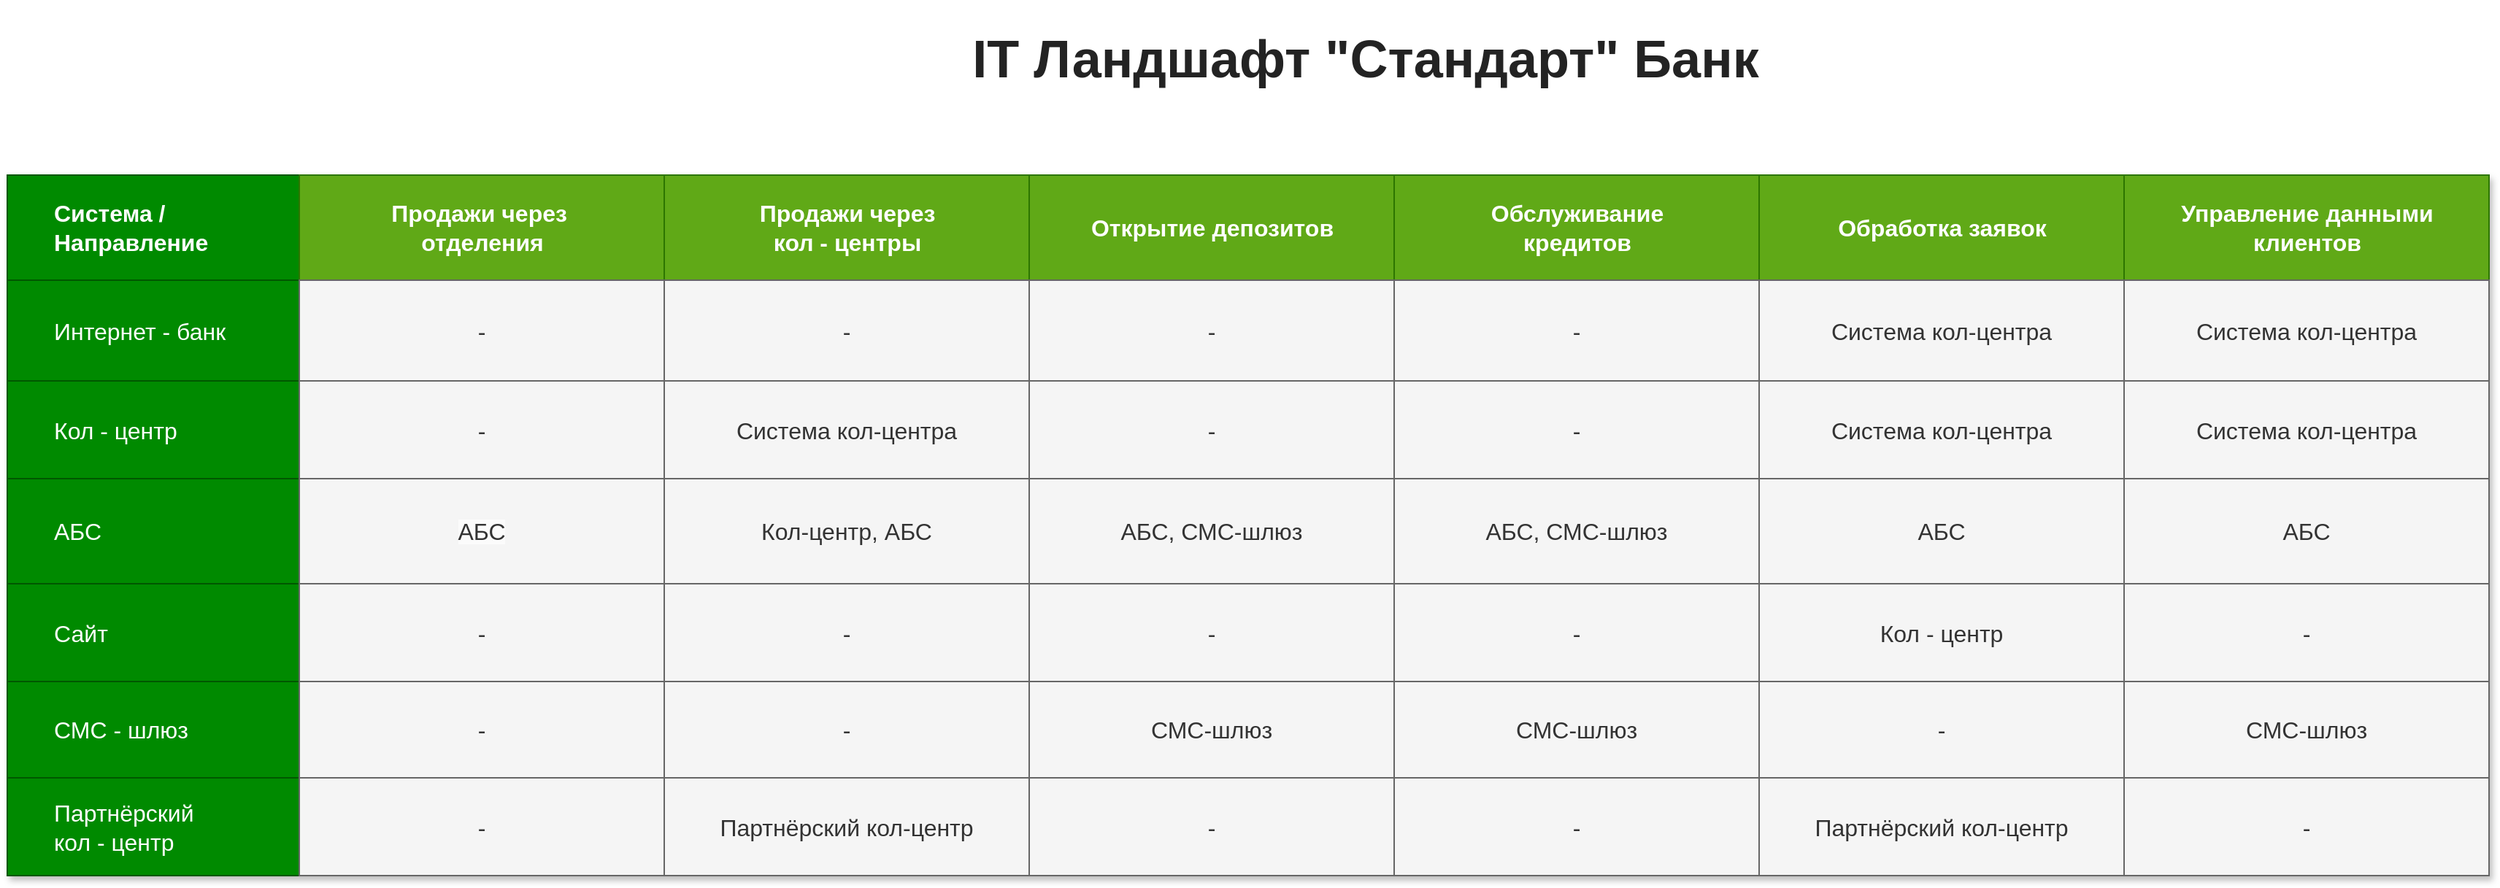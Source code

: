 <mxfile version="26.0.9">
  <diagram name="Page-1" id="2LeKWS0b3GTodiSkXCV_">
    <mxGraphModel dx="3130" dy="1482" grid="1" gridSize="10" guides="1" tooltips="1" connect="1" arrows="1" fold="1" page="1" pageScale="1" pageWidth="850" pageHeight="1100" background="none" math="0" shadow="0">
      <root>
        <mxCell id="0" />
        <mxCell id="1" parent="0" />
        <mxCell id="ZxNYm-U3u2m4h_A8D1ue-262" value="Assets" style="childLayout=tableLayout;recursiveResize=0;strokeColor=#98bf21;fillColor=#A7C942;shadow=1;align=center;verticalAlign=middle;fontFamily=Helvetica;fontSize=16;fontColor=default;autosize=0;noLabel=0;container=0;comic=0;treeFolding=0;fixedWidth=0;imageAspect=1;" parent="1" vertex="1">
          <mxGeometry x="-470" y="410" width="1700" height="480" as="geometry" />
        </mxCell>
        <mxCell id="ZxNYm-U3u2m4h_A8D1ue-263" style="shape=tableRow;horizontal=0;startSize=0;swimlaneHead=0;swimlaneBody=0;top=0;left=0;bottom=0;right=0;dropTarget=0;collapsible=0;recursiveResize=0;expand=0;fontStyle=0;strokeColor=inherit;fillColor=#ffffff;align=center;verticalAlign=middle;fontFamily=Helvetica;fontSize=16;fontColor=default;" parent="ZxNYm-U3u2m4h_A8D1ue-262" vertex="1">
          <mxGeometry width="1700" height="72" as="geometry" />
        </mxCell>
        <mxCell id="ZxNYm-U3u2m4h_A8D1ue-264" value="Система /&amp;nbsp;&lt;div&gt;Направление&lt;/div&gt;" style="connectable=0;recursiveResize=0;strokeColor=#005700;fillColor=#008a00;align=left;fontStyle=1;html=1;verticalAlign=middle;fontFamily=Helvetica;fontSize=16;spacingLeft=30;fontColor=#ffffff;" parent="ZxNYm-U3u2m4h_A8D1ue-263" vertex="1">
          <mxGeometry width="200" height="72" as="geometry">
            <mxRectangle width="200" height="72" as="alternateBounds" />
          </mxGeometry>
        </mxCell>
        <mxCell id="ZxNYm-U3u2m4h_A8D1ue-265" value="Продажи через&amp;nbsp;&lt;div&gt;отделения&lt;/div&gt;" style="connectable=0;recursiveResize=0;strokeColor=#2D7600;fillColor=#60a917;align=center;fontStyle=1;html=1;verticalAlign=middle;fontFamily=Helvetica;fontSize=16;fontColor=#ffffff;" parent="ZxNYm-U3u2m4h_A8D1ue-263" vertex="1">
          <mxGeometry x="200" width="250" height="72" as="geometry">
            <mxRectangle width="250" height="72" as="alternateBounds" />
          </mxGeometry>
        </mxCell>
        <mxCell id="ZxNYm-U3u2m4h_A8D1ue-266" value="Продажи через&lt;div&gt;кол - центры&lt;/div&gt;" style="connectable=0;recursiveResize=0;strokeColor=#2D7600;fillColor=#60a917;align=center;fontStyle=1;html=1;verticalAlign=middle;fontFamily=Helvetica;fontSize=16;fontColor=#ffffff;" parent="ZxNYm-U3u2m4h_A8D1ue-263" vertex="1">
          <mxGeometry x="450" width="250" height="72" as="geometry">
            <mxRectangle width="250" height="72" as="alternateBounds" />
          </mxGeometry>
        </mxCell>
        <mxCell id="ZxNYm-U3u2m4h_A8D1ue-283" value="Открытие депозитов" style="connectable=0;recursiveResize=0;strokeColor=#2D7600;fillColor=#60a917;align=center;fontStyle=1;html=1;verticalAlign=middle;fontFamily=Helvetica;fontSize=16;fontColor=#ffffff;" parent="ZxNYm-U3u2m4h_A8D1ue-263" vertex="1">
          <mxGeometry x="700" width="250" height="72" as="geometry">
            <mxRectangle width="250" height="72" as="alternateBounds" />
          </mxGeometry>
        </mxCell>
        <mxCell id="ZxNYm-U3u2m4h_A8D1ue-310" value="Обслуживание&lt;div&gt;кредитов&lt;/div&gt;" style="connectable=0;recursiveResize=0;strokeColor=#2D7600;fillColor=#60a917;align=center;fontStyle=1;html=1;verticalAlign=middle;fontFamily=Helvetica;fontSize=16;fontColor=#ffffff;" parent="ZxNYm-U3u2m4h_A8D1ue-263" vertex="1">
          <mxGeometry x="950" width="250" height="72" as="geometry">
            <mxRectangle width="250" height="72" as="alternateBounds" />
          </mxGeometry>
        </mxCell>
        <mxCell id="ZxNYm-U3u2m4h_A8D1ue-324" value="Обработка заявок" style="connectable=0;recursiveResize=0;strokeColor=#2D7600;fillColor=#60a917;align=center;fontStyle=1;html=1;verticalAlign=middle;fontFamily=Helvetica;fontSize=16;fontColor=#ffffff;" parent="ZxNYm-U3u2m4h_A8D1ue-263" vertex="1">
          <mxGeometry x="1200" width="250" height="72" as="geometry">
            <mxRectangle width="250" height="72" as="alternateBounds" />
          </mxGeometry>
        </mxCell>
        <mxCell id="ZxNYm-U3u2m4h_A8D1ue-317" value="Управление данными&lt;div&gt;клиентов&lt;/div&gt;" style="connectable=0;recursiveResize=0;strokeColor=#2D7600;fillColor=#60a917;align=center;fontStyle=1;html=1;verticalAlign=middle;fontFamily=Helvetica;fontSize=16;fontColor=#ffffff;" parent="ZxNYm-U3u2m4h_A8D1ue-263" vertex="1">
          <mxGeometry x="1450" width="250" height="72" as="geometry">
            <mxRectangle width="250" height="72" as="alternateBounds" />
          </mxGeometry>
        </mxCell>
        <mxCell id="ZxNYm-U3u2m4h_A8D1ue-267" value="" style="shape=tableRow;horizontal=0;startSize=0;swimlaneHead=0;swimlaneBody=0;top=0;left=0;bottom=0;right=0;dropTarget=0;collapsible=0;recursiveResize=0;expand=0;fontStyle=0;strokeColor=inherit;fillColor=#ffffff;align=center;verticalAlign=middle;fontFamily=Helvetica;fontSize=16;fontColor=default;" parent="ZxNYm-U3u2m4h_A8D1ue-262" vertex="1">
          <mxGeometry y="72" width="1700" height="69" as="geometry" />
        </mxCell>
        <mxCell id="ZxNYm-U3u2m4h_A8D1ue-268" value="Интернет - банк" style="connectable=0;recursiveResize=0;strokeColor=#005700;fillColor=#008a00;align=left;whiteSpace=wrap;html=1;verticalAlign=middle;fontFamily=Helvetica;fontSize=16;labelBackgroundColor=none;shadow=0;spacingLeft=30;fontStyle=0;fontColor=#ffffff;" parent="ZxNYm-U3u2m4h_A8D1ue-267" vertex="1">
          <mxGeometry width="200" height="69" as="geometry">
            <mxRectangle width="200" height="69" as="alternateBounds" />
          </mxGeometry>
        </mxCell>
        <mxCell id="ZxNYm-U3u2m4h_A8D1ue-269" value="-" style="connectable=0;recursiveResize=0;strokeColor=#666666;fillColor=#f5f5f5;align=center;whiteSpace=wrap;html=1;verticalAlign=middle;fontFamily=Helvetica;fontSize=16;fontColor=#333333;labelBackgroundColor=none;" parent="ZxNYm-U3u2m4h_A8D1ue-267" vertex="1">
          <mxGeometry x="200" width="250" height="69" as="geometry">
            <mxRectangle width="250" height="69" as="alternateBounds" />
          </mxGeometry>
        </mxCell>
        <mxCell id="ZxNYm-U3u2m4h_A8D1ue-270" value="-" style="connectable=0;recursiveResize=0;strokeColor=#666666;fillColor=#f5f5f5;align=center;whiteSpace=wrap;html=1;verticalAlign=middle;fontFamily=Helvetica;fontSize=16;fontColor=#333333;labelBackgroundColor=none;" parent="ZxNYm-U3u2m4h_A8D1ue-267" vertex="1">
          <mxGeometry x="450" width="250" height="69" as="geometry">
            <mxRectangle width="250" height="69" as="alternateBounds" />
          </mxGeometry>
        </mxCell>
        <mxCell id="ZxNYm-U3u2m4h_A8D1ue-284" value="-" style="connectable=0;recursiveResize=0;strokeColor=#666666;fillColor=#f5f5f5;align=center;whiteSpace=wrap;html=1;verticalAlign=middle;fontFamily=Helvetica;fontSize=16;fontColor=#333333;labelBackgroundColor=none;" parent="ZxNYm-U3u2m4h_A8D1ue-267" vertex="1">
          <mxGeometry x="700" width="250" height="69" as="geometry">
            <mxRectangle width="250" height="69" as="alternateBounds" />
          </mxGeometry>
        </mxCell>
        <mxCell id="ZxNYm-U3u2m4h_A8D1ue-311" value="-" style="connectable=0;recursiveResize=0;strokeColor=#666666;fillColor=#f5f5f5;align=center;whiteSpace=wrap;html=1;verticalAlign=middle;fontFamily=Helvetica;fontSize=16;fontColor=#333333;labelBackgroundColor=none;" parent="ZxNYm-U3u2m4h_A8D1ue-267" vertex="1">
          <mxGeometry x="950" width="250" height="69" as="geometry">
            <mxRectangle width="250" height="69" as="alternateBounds" />
          </mxGeometry>
        </mxCell>
        <mxCell id="ZxNYm-U3u2m4h_A8D1ue-325" value="&lt;span style=&quot;color: rgb(51, 51, 51); font-family: Helvetica; font-size: 16px; font-style: normal; font-variant-ligatures: normal; font-variant-caps: normal; font-weight: 400; letter-spacing: normal; orphans: 2; text-align: center; text-indent: 0px; text-transform: none; widows: 2; word-spacing: 0px; -webkit-text-stroke-width: 0px; white-space: normal; text-decoration-thickness: initial; text-decoration-style: initial; text-decoration-color: initial; float: none; display: inline !important;&quot;&gt;Система кол-центра&lt;/span&gt;" style="connectable=0;recursiveResize=0;strokeColor=#666666;fillColor=#f5f5f5;align=center;whiteSpace=wrap;html=1;verticalAlign=middle;fontFamily=Helvetica;fontSize=16;fontColor=#333333;labelBackgroundColor=none;" parent="ZxNYm-U3u2m4h_A8D1ue-267" vertex="1">
          <mxGeometry x="1200" width="250" height="69" as="geometry">
            <mxRectangle width="250" height="69" as="alternateBounds" />
          </mxGeometry>
        </mxCell>
        <mxCell id="ZxNYm-U3u2m4h_A8D1ue-318" value="&lt;span style=&quot;color: rgb(51, 51, 51); font-family: Helvetica; font-size: 16px; font-style: normal; font-variant-ligatures: normal; font-variant-caps: normal; font-weight: 400; letter-spacing: normal; orphans: 2; text-align: center; text-indent: 0px; text-transform: none; widows: 2; word-spacing: 0px; -webkit-text-stroke-width: 0px; white-space: normal; text-decoration-thickness: initial; text-decoration-style: initial; text-decoration-color: initial; float: none; display: inline !important;&quot;&gt;Система кол-центра&lt;/span&gt;" style="connectable=0;recursiveResize=0;strokeColor=#666666;fillColor=#f5f5f5;align=center;whiteSpace=wrap;html=1;verticalAlign=middle;fontFamily=Helvetica;fontSize=16;fontColor=#333333;labelBackgroundColor=none;" parent="ZxNYm-U3u2m4h_A8D1ue-267" vertex="1">
          <mxGeometry x="1450" width="250" height="69" as="geometry">
            <mxRectangle width="250" height="69" as="alternateBounds" />
          </mxGeometry>
        </mxCell>
        <mxCell id="ZxNYm-U3u2m4h_A8D1ue-271" value="" style="shape=tableRow;horizontal=0;startSize=0;swimlaneHead=0;swimlaneBody=0;top=0;left=0;bottom=0;right=0;dropTarget=0;collapsible=0;recursiveResize=0;expand=0;fontStyle=1;strokeColor=inherit;fillColor=#EAF2D3;align=center;verticalAlign=middle;fontFamily=Helvetica;fontSize=16;fontColor=default;" parent="ZxNYm-U3u2m4h_A8D1ue-262" vertex="1">
          <mxGeometry y="141" width="1700" height="67" as="geometry" />
        </mxCell>
        <mxCell id="ZxNYm-U3u2m4h_A8D1ue-272" value="Кол - центр" style="connectable=0;recursiveResize=0;strokeColor=#005700;fillColor=#008a00;whiteSpace=wrap;html=1;align=left;verticalAlign=middle;fontFamily=Helvetica;fontSize=16;labelBackgroundColor=none;shadow=0;spacingLeft=30;fontStyle=0;fontColor=#ffffff;" parent="ZxNYm-U3u2m4h_A8D1ue-271" vertex="1">
          <mxGeometry width="200" height="67" as="geometry">
            <mxRectangle width="200" height="67" as="alternateBounds" />
          </mxGeometry>
        </mxCell>
        <mxCell id="ZxNYm-U3u2m4h_A8D1ue-273" value="-" style="connectable=0;recursiveResize=0;strokeColor=#666666;fillColor=#f5f5f5;whiteSpace=wrap;html=1;align=center;verticalAlign=middle;fontFamily=Helvetica;fontSize=16;fontColor=#333333;labelBackgroundColor=none;" parent="ZxNYm-U3u2m4h_A8D1ue-271" vertex="1">
          <mxGeometry x="200" width="250" height="67" as="geometry">
            <mxRectangle width="250" height="67" as="alternateBounds" />
          </mxGeometry>
        </mxCell>
        <mxCell id="ZxNYm-U3u2m4h_A8D1ue-274" value="Система кол-центра" style="connectable=0;recursiveResize=0;strokeColor=#666666;fillColor=#f5f5f5;whiteSpace=wrap;html=1;align=center;verticalAlign=middle;fontFamily=Helvetica;fontSize=16;fontColor=#333333;labelBackgroundColor=none;" parent="ZxNYm-U3u2m4h_A8D1ue-271" vertex="1">
          <mxGeometry x="450" width="250" height="67" as="geometry">
            <mxRectangle width="250" height="67" as="alternateBounds" />
          </mxGeometry>
        </mxCell>
        <mxCell id="ZxNYm-U3u2m4h_A8D1ue-285" value="-" style="connectable=0;recursiveResize=0;strokeColor=#666666;fillColor=#f5f5f5;whiteSpace=wrap;html=1;align=center;verticalAlign=middle;fontFamily=Helvetica;fontSize=16;fontColor=#333333;labelBackgroundColor=none;" parent="ZxNYm-U3u2m4h_A8D1ue-271" vertex="1">
          <mxGeometry x="700" width="250" height="67" as="geometry">
            <mxRectangle width="250" height="67" as="alternateBounds" />
          </mxGeometry>
        </mxCell>
        <mxCell id="ZxNYm-U3u2m4h_A8D1ue-312" value="-" style="connectable=0;recursiveResize=0;strokeColor=#666666;fillColor=#f5f5f5;whiteSpace=wrap;html=1;align=center;verticalAlign=middle;fontFamily=Helvetica;fontSize=16;fontColor=#333333;labelBackgroundColor=none;" parent="ZxNYm-U3u2m4h_A8D1ue-271" vertex="1">
          <mxGeometry x="950" width="250" height="67" as="geometry">
            <mxRectangle width="250" height="67" as="alternateBounds" />
          </mxGeometry>
        </mxCell>
        <mxCell id="ZxNYm-U3u2m4h_A8D1ue-326" value="&lt;span style=&quot;color: rgb(51, 51, 51); font-family: Helvetica; font-size: 16px; font-style: normal; font-variant-ligatures: normal; font-variant-caps: normal; font-weight: 400; letter-spacing: normal; orphans: 2; text-align: center; text-indent: 0px; text-transform: none; widows: 2; word-spacing: 0px; -webkit-text-stroke-width: 0px; white-space: normal; text-decoration-thickness: initial; text-decoration-style: initial; text-decoration-color: initial; float: none; display: inline !important;&quot;&gt;Система кол-центра&lt;/span&gt;" style="connectable=0;recursiveResize=0;strokeColor=#666666;fillColor=#f5f5f5;whiteSpace=wrap;html=1;align=center;verticalAlign=middle;fontFamily=Helvetica;fontSize=16;fontColor=#333333;labelBackgroundColor=none;" parent="ZxNYm-U3u2m4h_A8D1ue-271" vertex="1">
          <mxGeometry x="1200" width="250" height="67" as="geometry">
            <mxRectangle width="250" height="67" as="alternateBounds" />
          </mxGeometry>
        </mxCell>
        <mxCell id="ZxNYm-U3u2m4h_A8D1ue-319" value="&lt;span style=&quot;color: rgb(51, 51, 51); font-family: Helvetica; font-size: 16px; font-style: normal; font-variant-ligatures: normal; font-variant-caps: normal; font-weight: 400; letter-spacing: normal; orphans: 2; text-align: center; text-indent: 0px; text-transform: none; widows: 2; word-spacing: 0px; -webkit-text-stroke-width: 0px; white-space: normal; text-decoration-thickness: initial; text-decoration-style: initial; text-decoration-color: initial; float: none; display: inline !important;&quot;&gt;Система кол-центра&lt;/span&gt;" style="connectable=0;recursiveResize=0;strokeColor=#666666;fillColor=#f5f5f5;whiteSpace=wrap;html=1;align=center;verticalAlign=middle;fontFamily=Helvetica;fontSize=16;fontColor=#333333;labelBackgroundColor=none;" parent="ZxNYm-U3u2m4h_A8D1ue-271" vertex="1">
          <mxGeometry x="1450" width="250" height="67" as="geometry">
            <mxRectangle width="250" height="67" as="alternateBounds" />
          </mxGeometry>
        </mxCell>
        <mxCell id="ZxNYm-U3u2m4h_A8D1ue-275" value="" style="shape=tableRow;horizontal=0;startSize=0;swimlaneHead=0;swimlaneBody=0;top=0;left=0;bottom=0;right=0;dropTarget=0;collapsible=0;recursiveResize=0;expand=0;fontStyle=0;strokeColor=inherit;fillColor=#ffffff;align=center;verticalAlign=middle;fontFamily=Helvetica;fontSize=16;fontColor=default;" parent="ZxNYm-U3u2m4h_A8D1ue-262" vertex="1">
          <mxGeometry y="208" width="1700" height="72" as="geometry" />
        </mxCell>
        <mxCell id="ZxNYm-U3u2m4h_A8D1ue-276" value="АБС" style="connectable=0;recursiveResize=0;strokeColor=#005700;fillColor=#008a00;fontStyle=0;align=left;whiteSpace=wrap;html=1;verticalAlign=middle;fontFamily=Helvetica;fontSize=16;labelBackgroundColor=none;shadow=0;spacingLeft=30;fontColor=#ffffff;" parent="ZxNYm-U3u2m4h_A8D1ue-275" vertex="1">
          <mxGeometry width="200" height="72" as="geometry">
            <mxRectangle width="200" height="72" as="alternateBounds" />
          </mxGeometry>
        </mxCell>
        <mxCell id="ZxNYm-U3u2m4h_A8D1ue-277" value="&lt;meta charset=&quot;utf-8&quot;&gt;&lt;span style=&quot;color: rgb(51, 51, 51); font-family: Helvetica; font-size: 16px; font-style: normal; font-variant-ligatures: normal; font-variant-caps: normal; font-weight: 400; letter-spacing: normal; orphans: 2; text-align: center; text-indent: 0px; text-transform: none; widows: 2; word-spacing: 0px; -webkit-text-stroke-width: 0px; white-space: normal; background-color: rgb(251, 251, 251); text-decoration-thickness: initial; text-decoration-style: initial; text-decoration-color: initial; display: inline !important; float: none;&quot;&gt;АБС&lt;/span&gt;" style="connectable=0;recursiveResize=0;strokeColor=#666666;fillColor=#f5f5f5;fontStyle=0;align=center;whiteSpace=wrap;html=1;verticalAlign=middle;fontFamily=Helvetica;fontSize=16;fontColor=#333333;labelBackgroundColor=none;" parent="ZxNYm-U3u2m4h_A8D1ue-275" vertex="1">
          <mxGeometry x="200" width="250" height="72" as="geometry">
            <mxRectangle width="250" height="72" as="alternateBounds" />
          </mxGeometry>
        </mxCell>
        <mxCell id="ZxNYm-U3u2m4h_A8D1ue-278" value="Кол-центр, АБС" style="connectable=0;recursiveResize=0;strokeColor=#666666;fillColor=#f5f5f5;fontStyle=0;align=center;whiteSpace=wrap;html=1;verticalAlign=middle;fontFamily=Helvetica;fontSize=16;fontColor=#333333;labelBackgroundColor=none;" parent="ZxNYm-U3u2m4h_A8D1ue-275" vertex="1">
          <mxGeometry x="450" width="250" height="72" as="geometry">
            <mxRectangle width="250" height="72" as="alternateBounds" />
          </mxGeometry>
        </mxCell>
        <mxCell id="ZxNYm-U3u2m4h_A8D1ue-286" value="&lt;span style=&quot;color: rgb(51, 51, 51); font-family: Helvetica; font-size: 16px; font-style: normal; font-variant-ligatures: normal; font-variant-caps: normal; font-weight: 400; letter-spacing: normal; orphans: 2; text-align: center; text-indent: 0px; text-transform: none; widows: 2; word-spacing: 0px; -webkit-text-stroke-width: 0px; white-space: normal; text-decoration-thickness: initial; text-decoration-style: initial; text-decoration-color: initial; float: none; display: inline !important;&quot;&gt;АБС, СМС-шлюз&lt;/span&gt;" style="connectable=0;recursiveResize=0;strokeColor=#666666;fillColor=#f5f5f5;fontStyle=0;align=center;whiteSpace=wrap;html=1;verticalAlign=middle;fontFamily=Helvetica;fontSize=16;fontColor=#333333;labelBackgroundColor=none;" parent="ZxNYm-U3u2m4h_A8D1ue-275" vertex="1">
          <mxGeometry x="700" width="250" height="72" as="geometry">
            <mxRectangle width="250" height="72" as="alternateBounds" />
          </mxGeometry>
        </mxCell>
        <mxCell id="ZxNYm-U3u2m4h_A8D1ue-313" value="&lt;span style=&quot;color: rgb(51, 51, 51); font-family: Helvetica; font-size: 16px; font-style: normal; font-variant-ligatures: normal; font-variant-caps: normal; font-weight: 400; letter-spacing: normal; orphans: 2; text-align: center; text-indent: 0px; text-transform: none; widows: 2; word-spacing: 0px; -webkit-text-stroke-width: 0px; white-space: normal; text-decoration-thickness: initial; text-decoration-style: initial; text-decoration-color: initial; float: none; display: inline !important;&quot;&gt;АБС,&amp;nbsp;&lt;/span&gt;СМС-шлюз" style="connectable=0;recursiveResize=0;strokeColor=#666666;fillColor=#f5f5f5;fontStyle=0;align=center;whiteSpace=wrap;html=1;verticalAlign=middle;fontFamily=Helvetica;fontSize=16;fontColor=#333333;labelBackgroundColor=none;" parent="ZxNYm-U3u2m4h_A8D1ue-275" vertex="1">
          <mxGeometry x="950" width="250" height="72" as="geometry">
            <mxRectangle width="250" height="72" as="alternateBounds" />
          </mxGeometry>
        </mxCell>
        <mxCell id="ZxNYm-U3u2m4h_A8D1ue-327" value="&lt;span style=&quot;color: rgb(51, 51, 51); font-family: Helvetica; font-size: 16px; font-style: normal; font-variant-ligatures: normal; font-variant-caps: normal; font-weight: 400; letter-spacing: normal; orphans: 2; text-align: center; text-indent: 0px; text-transform: none; widows: 2; word-spacing: 0px; -webkit-text-stroke-width: 0px; white-space: normal; text-decoration-thickness: initial; text-decoration-style: initial; text-decoration-color: initial; float: none; display: inline !important;&quot;&gt;АБС&lt;/span&gt;" style="connectable=0;recursiveResize=0;strokeColor=#666666;fillColor=#f5f5f5;fontStyle=0;align=center;whiteSpace=wrap;html=1;verticalAlign=middle;fontFamily=Helvetica;fontSize=16;fontColor=#333333;labelBackgroundColor=none;" parent="ZxNYm-U3u2m4h_A8D1ue-275" vertex="1">
          <mxGeometry x="1200" width="250" height="72" as="geometry">
            <mxRectangle width="250" height="72" as="alternateBounds" />
          </mxGeometry>
        </mxCell>
        <mxCell id="ZxNYm-U3u2m4h_A8D1ue-320" value="АБС" style="connectable=0;recursiveResize=0;strokeColor=#666666;fillColor=#f5f5f5;fontStyle=0;align=center;whiteSpace=wrap;html=1;verticalAlign=middle;fontFamily=Helvetica;fontSize=16;fontColor=#333333;labelBackgroundColor=none;" parent="ZxNYm-U3u2m4h_A8D1ue-275" vertex="1">
          <mxGeometry x="1450" width="250" height="72" as="geometry">
            <mxRectangle width="250" height="72" as="alternateBounds" />
          </mxGeometry>
        </mxCell>
        <mxCell id="ZxNYm-U3u2m4h_A8D1ue-279" value="" style="shape=tableRow;horizontal=0;startSize=0;swimlaneHead=0;swimlaneBody=0;top=0;left=0;bottom=0;right=0;dropTarget=0;collapsible=0;recursiveResize=0;expand=0;fontStyle=1;strokeColor=inherit;fillColor=#EAF2D3;align=center;verticalAlign=middle;fontFamily=Helvetica;fontSize=16;fontColor=default;" parent="ZxNYm-U3u2m4h_A8D1ue-262" vertex="1">
          <mxGeometry y="280" width="1700" height="67" as="geometry" />
        </mxCell>
        <mxCell id="ZxNYm-U3u2m4h_A8D1ue-280" value="Сайт" style="connectable=0;recursiveResize=0;strokeColor=#005700;fillColor=#008a00;whiteSpace=wrap;html=1;align=left;verticalAlign=middle;fontFamily=Helvetica;fontSize=16;labelBackgroundColor=none;shadow=0;spacingLeft=30;fontStyle=0;fontColor=#ffffff;" parent="ZxNYm-U3u2m4h_A8D1ue-279" vertex="1">
          <mxGeometry width="200" height="67" as="geometry">
            <mxRectangle width="200" height="67" as="alternateBounds" />
          </mxGeometry>
        </mxCell>
        <mxCell id="ZxNYm-U3u2m4h_A8D1ue-281" value="-" style="connectable=0;recursiveResize=0;strokeColor=#666666;fillColor=#f5f5f5;whiteSpace=wrap;html=1;align=center;verticalAlign=middle;fontFamily=Helvetica;fontSize=16;fontColor=#333333;labelBackgroundColor=none;" parent="ZxNYm-U3u2m4h_A8D1ue-279" vertex="1">
          <mxGeometry x="200" width="250" height="67" as="geometry">
            <mxRectangle width="250" height="67" as="alternateBounds" />
          </mxGeometry>
        </mxCell>
        <mxCell id="ZxNYm-U3u2m4h_A8D1ue-282" value="-" style="connectable=0;recursiveResize=0;strokeColor=#666666;fillColor=#f5f5f5;whiteSpace=wrap;html=1;align=center;verticalAlign=middle;fontFamily=Helvetica;fontSize=16;fontColor=#333333;labelBackgroundColor=none;" parent="ZxNYm-U3u2m4h_A8D1ue-279" vertex="1">
          <mxGeometry x="450" width="250" height="67" as="geometry">
            <mxRectangle width="250" height="67" as="alternateBounds" />
          </mxGeometry>
        </mxCell>
        <mxCell id="ZxNYm-U3u2m4h_A8D1ue-287" value="-" style="connectable=0;recursiveResize=0;strokeColor=#666666;fillColor=#f5f5f5;whiteSpace=wrap;html=1;align=center;verticalAlign=middle;fontFamily=Helvetica;fontSize=16;fontColor=#333333;labelBackgroundColor=none;" parent="ZxNYm-U3u2m4h_A8D1ue-279" vertex="1">
          <mxGeometry x="700" width="250" height="67" as="geometry">
            <mxRectangle width="250" height="67" as="alternateBounds" />
          </mxGeometry>
        </mxCell>
        <mxCell id="ZxNYm-U3u2m4h_A8D1ue-314" value="-" style="connectable=0;recursiveResize=0;strokeColor=#666666;fillColor=#f5f5f5;whiteSpace=wrap;html=1;align=center;verticalAlign=middle;fontFamily=Helvetica;fontSize=16;fontColor=#333333;labelBackgroundColor=none;" parent="ZxNYm-U3u2m4h_A8D1ue-279" vertex="1">
          <mxGeometry x="950" width="250" height="67" as="geometry">
            <mxRectangle width="250" height="67" as="alternateBounds" />
          </mxGeometry>
        </mxCell>
        <mxCell id="ZxNYm-U3u2m4h_A8D1ue-328" value="Кол - центр" style="connectable=0;recursiveResize=0;strokeColor=#666666;fillColor=#f5f5f5;whiteSpace=wrap;html=1;align=center;verticalAlign=middle;fontFamily=Helvetica;fontSize=16;fontColor=#333333;labelBackgroundColor=none;" parent="ZxNYm-U3u2m4h_A8D1ue-279" vertex="1">
          <mxGeometry x="1200" width="250" height="67" as="geometry">
            <mxRectangle width="250" height="67" as="alternateBounds" />
          </mxGeometry>
        </mxCell>
        <mxCell id="ZxNYm-U3u2m4h_A8D1ue-321" value="-" style="connectable=0;recursiveResize=0;strokeColor=#666666;fillColor=#f5f5f5;whiteSpace=wrap;html=1;align=center;verticalAlign=middle;fontFamily=Helvetica;fontSize=16;fontColor=#333333;labelBackgroundColor=none;" parent="ZxNYm-U3u2m4h_A8D1ue-279" vertex="1">
          <mxGeometry x="1450" width="250" height="67" as="geometry">
            <mxRectangle width="250" height="67" as="alternateBounds" />
          </mxGeometry>
        </mxCell>
        <mxCell id="ZxNYm-U3u2m4h_A8D1ue-293" style="shape=tableRow;horizontal=0;startSize=0;swimlaneHead=0;swimlaneBody=0;top=0;left=0;bottom=0;right=0;dropTarget=0;collapsible=0;recursiveResize=0;expand=0;fontStyle=1;strokeColor=inherit;fillColor=#EAF2D3;align=center;verticalAlign=middle;fontFamily=Helvetica;fontSize=16;fontColor=default;" parent="ZxNYm-U3u2m4h_A8D1ue-262" vertex="1">
          <mxGeometry y="347" width="1700" height="66" as="geometry" />
        </mxCell>
        <mxCell id="ZxNYm-U3u2m4h_A8D1ue-294" value="СМС - шлюз" style="connectable=0;recursiveResize=0;strokeColor=#005700;fillColor=#008a00;whiteSpace=wrap;html=1;align=left;verticalAlign=middle;fontFamily=Helvetica;fontSize=16;labelBackgroundColor=none;shadow=0;spacingLeft=30;fontStyle=0;fontColor=#ffffff;" parent="ZxNYm-U3u2m4h_A8D1ue-293" vertex="1">
          <mxGeometry width="200" height="66" as="geometry">
            <mxRectangle width="200" height="66" as="alternateBounds" />
          </mxGeometry>
        </mxCell>
        <mxCell id="ZxNYm-U3u2m4h_A8D1ue-295" value="-" style="connectable=0;recursiveResize=0;strokeColor=#666666;fillColor=#f5f5f5;whiteSpace=wrap;html=1;align=center;verticalAlign=middle;fontFamily=Helvetica;fontSize=16;fontColor=#333333;labelBackgroundColor=none;" parent="ZxNYm-U3u2m4h_A8D1ue-293" vertex="1">
          <mxGeometry x="200" width="250" height="66" as="geometry">
            <mxRectangle width="250" height="66" as="alternateBounds" />
          </mxGeometry>
        </mxCell>
        <mxCell id="ZxNYm-U3u2m4h_A8D1ue-296" value="-" style="connectable=0;recursiveResize=0;strokeColor=#666666;fillColor=#f5f5f5;whiteSpace=wrap;html=1;align=center;verticalAlign=middle;fontFamily=Helvetica;fontSize=16;fontColor=#333333;labelBackgroundColor=none;" parent="ZxNYm-U3u2m4h_A8D1ue-293" vertex="1">
          <mxGeometry x="450" width="250" height="66" as="geometry">
            <mxRectangle width="250" height="66" as="alternateBounds" />
          </mxGeometry>
        </mxCell>
        <mxCell id="ZxNYm-U3u2m4h_A8D1ue-297" value="&lt;span style=&quot;color: rgb(51, 51, 51); font-family: Helvetica; font-size: 16px; font-style: normal; font-variant-ligatures: normal; font-variant-caps: normal; font-weight: 400; letter-spacing: normal; orphans: 2; text-align: center; text-indent: 0px; text-transform: none; widows: 2; word-spacing: 0px; -webkit-text-stroke-width: 0px; white-space: normal; text-decoration-thickness: initial; text-decoration-style: initial; text-decoration-color: initial; float: none; display: inline !important;&quot;&gt;СМС-шлюз&lt;/span&gt;" style="connectable=0;recursiveResize=0;strokeColor=#666666;fillColor=#f5f5f5;whiteSpace=wrap;html=1;align=center;verticalAlign=middle;fontFamily=Helvetica;fontSize=16;fontColor=#333333;labelBackgroundColor=none;" parent="ZxNYm-U3u2m4h_A8D1ue-293" vertex="1">
          <mxGeometry x="700" width="250" height="66" as="geometry">
            <mxRectangle width="250" height="66" as="alternateBounds" />
          </mxGeometry>
        </mxCell>
        <mxCell id="ZxNYm-U3u2m4h_A8D1ue-315" value="&lt;span style=&quot;color: rgb(51, 51, 51); font-family: Helvetica; font-size: 16px; font-style: normal; font-variant-ligatures: normal; font-variant-caps: normal; font-weight: 400; letter-spacing: normal; orphans: 2; text-align: center; text-indent: 0px; text-transform: none; widows: 2; word-spacing: 0px; -webkit-text-stroke-width: 0px; white-space: normal; text-decoration-thickness: initial; text-decoration-style: initial; text-decoration-color: initial; float: none; display: inline !important;&quot;&gt;СМС-шлюз&lt;/span&gt;" style="connectable=0;recursiveResize=0;strokeColor=#666666;fillColor=#f5f5f5;whiteSpace=wrap;html=1;align=center;verticalAlign=middle;fontFamily=Helvetica;fontSize=16;fontColor=#333333;labelBackgroundColor=none;" parent="ZxNYm-U3u2m4h_A8D1ue-293" vertex="1">
          <mxGeometry x="950" width="250" height="66" as="geometry">
            <mxRectangle width="250" height="66" as="alternateBounds" />
          </mxGeometry>
        </mxCell>
        <mxCell id="ZxNYm-U3u2m4h_A8D1ue-329" value="-" style="connectable=0;recursiveResize=0;strokeColor=#666666;fillColor=#f5f5f5;whiteSpace=wrap;html=1;align=center;verticalAlign=middle;fontFamily=Helvetica;fontSize=16;fontColor=#333333;labelBackgroundColor=none;" parent="ZxNYm-U3u2m4h_A8D1ue-293" vertex="1">
          <mxGeometry x="1200" width="250" height="66" as="geometry">
            <mxRectangle width="250" height="66" as="alternateBounds" />
          </mxGeometry>
        </mxCell>
        <mxCell id="ZxNYm-U3u2m4h_A8D1ue-322" value="СМС-шлюз" style="connectable=0;recursiveResize=0;strokeColor=#666666;fillColor=#f5f5f5;whiteSpace=wrap;html=1;align=center;verticalAlign=middle;fontFamily=Helvetica;fontSize=16;fontColor=#333333;labelBackgroundColor=none;" parent="ZxNYm-U3u2m4h_A8D1ue-293" vertex="1">
          <mxGeometry x="1450" width="250" height="66" as="geometry">
            <mxRectangle width="250" height="66" as="alternateBounds" />
          </mxGeometry>
        </mxCell>
        <mxCell id="ZxNYm-U3u2m4h_A8D1ue-298" style="shape=tableRow;horizontal=0;startSize=0;swimlaneHead=0;swimlaneBody=0;top=0;left=0;bottom=0;right=0;dropTarget=0;collapsible=0;recursiveResize=0;expand=0;fontStyle=1;strokeColor=inherit;fillColor=#EAF2D3;align=center;verticalAlign=middle;fontFamily=Helvetica;fontSize=16;fontColor=default;" parent="ZxNYm-U3u2m4h_A8D1ue-262" vertex="1">
          <mxGeometry y="413" width="1700" height="67" as="geometry" />
        </mxCell>
        <mxCell id="ZxNYm-U3u2m4h_A8D1ue-299" value="Партнёрский&lt;div&gt;кол - центр&lt;/div&gt;" style="connectable=0;recursiveResize=0;strokeColor=#005700;fillColor=#008a00;whiteSpace=wrap;html=1;align=left;verticalAlign=middle;fontFamily=Helvetica;fontSize=16;labelBackgroundColor=none;shadow=0;spacingLeft=30;fontStyle=0;fontColor=#ffffff;" parent="ZxNYm-U3u2m4h_A8D1ue-298" vertex="1">
          <mxGeometry width="200" height="67" as="geometry">
            <mxRectangle width="200" height="67" as="alternateBounds" />
          </mxGeometry>
        </mxCell>
        <mxCell id="ZxNYm-U3u2m4h_A8D1ue-300" value="-" style="connectable=0;recursiveResize=0;strokeColor=#666666;fillColor=#f5f5f5;whiteSpace=wrap;html=1;align=center;verticalAlign=middle;fontFamily=Helvetica;fontSize=16;fontColor=#333333;labelBackgroundColor=none;" parent="ZxNYm-U3u2m4h_A8D1ue-298" vertex="1">
          <mxGeometry x="200" width="250" height="67" as="geometry">
            <mxRectangle width="250" height="67" as="alternateBounds" />
          </mxGeometry>
        </mxCell>
        <mxCell id="ZxNYm-U3u2m4h_A8D1ue-301" value="Партнёрский кол-центр" style="connectable=0;recursiveResize=0;strokeColor=#666666;fillColor=#f5f5f5;whiteSpace=wrap;html=1;align=center;verticalAlign=middle;fontFamily=Helvetica;fontSize=16;fontColor=#333333;labelBackgroundColor=none;" parent="ZxNYm-U3u2m4h_A8D1ue-298" vertex="1">
          <mxGeometry x="450" width="250" height="67" as="geometry">
            <mxRectangle width="250" height="67" as="alternateBounds" />
          </mxGeometry>
        </mxCell>
        <mxCell id="ZxNYm-U3u2m4h_A8D1ue-302" value="-" style="connectable=0;recursiveResize=0;strokeColor=#666666;fillColor=#f5f5f5;whiteSpace=wrap;html=1;align=center;verticalAlign=middle;fontFamily=Helvetica;fontSize=16;fontColor=#333333;labelBackgroundColor=none;" parent="ZxNYm-U3u2m4h_A8D1ue-298" vertex="1">
          <mxGeometry x="700" width="250" height="67" as="geometry">
            <mxRectangle width="250" height="67" as="alternateBounds" />
          </mxGeometry>
        </mxCell>
        <mxCell id="ZxNYm-U3u2m4h_A8D1ue-316" value="-" style="connectable=0;recursiveResize=0;strokeColor=#666666;fillColor=#f5f5f5;whiteSpace=wrap;html=1;align=center;verticalAlign=middle;fontFamily=Helvetica;fontSize=16;fontColor=#333333;labelBackgroundColor=none;" parent="ZxNYm-U3u2m4h_A8D1ue-298" vertex="1">
          <mxGeometry x="950" width="250" height="67" as="geometry">
            <mxRectangle width="250" height="67" as="alternateBounds" />
          </mxGeometry>
        </mxCell>
        <mxCell id="ZxNYm-U3u2m4h_A8D1ue-330" value="&lt;span style=&quot;color: rgb(51, 51, 51); font-family: Helvetica; font-size: 16px; font-style: normal; font-variant-ligatures: normal; font-variant-caps: normal; font-weight: 400; letter-spacing: normal; orphans: 2; text-align: center; text-indent: 0px; text-transform: none; widows: 2; word-spacing: 0px; -webkit-text-stroke-width: 0px; white-space: normal; text-decoration-thickness: initial; text-decoration-style: initial; text-decoration-color: initial; float: none; display: inline !important;&quot;&gt;Партнёрский кол-центр&lt;/span&gt;" style="connectable=0;recursiveResize=0;strokeColor=#666666;fillColor=#f5f5f5;whiteSpace=wrap;html=1;align=center;verticalAlign=middle;fontFamily=Helvetica;fontSize=16;fontColor=#333333;labelBackgroundColor=none;" parent="ZxNYm-U3u2m4h_A8D1ue-298" vertex="1">
          <mxGeometry x="1200" width="250" height="67" as="geometry">
            <mxRectangle width="250" height="67" as="alternateBounds" />
          </mxGeometry>
        </mxCell>
        <mxCell id="ZxNYm-U3u2m4h_A8D1ue-323" value="-" style="connectable=0;recursiveResize=0;strokeColor=#666666;fillColor=#f5f5f5;whiteSpace=wrap;html=1;align=center;verticalAlign=middle;fontFamily=Helvetica;fontSize=16;fontColor=#333333;labelBackgroundColor=none;" parent="ZxNYm-U3u2m4h_A8D1ue-298" vertex="1">
          <mxGeometry x="1450" width="250" height="67" as="geometry">
            <mxRectangle width="250" height="67" as="alternateBounds" />
          </mxGeometry>
        </mxCell>
        <mxCell id="ZxNYm-U3u2m4h_A8D1ue-331" value="IT Ландшафт &quot;Стандарт&quot; Банк" style="text;html=1;align=center;verticalAlign=middle;resizable=0;points=[];autosize=1;strokeColor=none;fillColor=none;fontFamily=Helvetica;fontSize=36;fontColor=#232323;fontStyle=1;spacingLeft=0;spacing=15;textShadow=0;rounded=1;arcSize=12;shadow=0;" parent="1" vertex="1">
          <mxGeometry x="180" y="290" width="560" height="80" as="geometry" />
        </mxCell>
      </root>
    </mxGraphModel>
  </diagram>
</mxfile>
